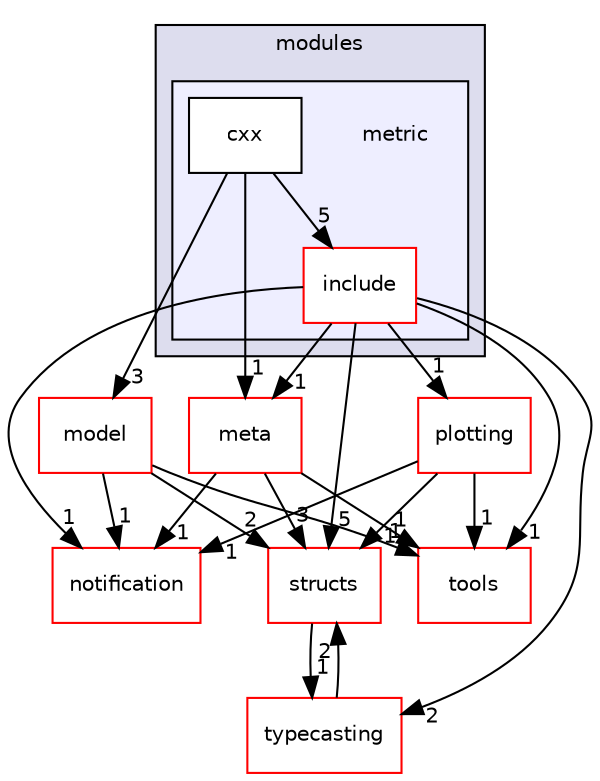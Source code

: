 digraph "metric" {
  compound=true
  node [ fontsize="10", fontname="Helvetica"];
  edge [ labelfontsize="10", labelfontname="Helvetica"];
  subgraph clusterdir_ee3c23494b4011e6a628e4900ef262df {
    graph [ bgcolor="#ddddee", pencolor="black", label="modules" fontname="Helvetica", fontsize="10", URL="dir_ee3c23494b4011e6a628e4900ef262df.html"]
  subgraph clusterdir_f23eacd29ab2b1e321b6736265057033 {
    graph [ bgcolor="#eeeeff", pencolor="black", label="" URL="dir_f23eacd29ab2b1e321b6736265057033.html"];
    dir_f23eacd29ab2b1e321b6736265057033 [shape=plaintext label="metric"];
    dir_db44ceecd2051a558abf1147fd795b17 [shape=box label="cxx" color="black" fillcolor="white" style="filled" URL="dir_db44ceecd2051a558abf1147fd795b17.html"];
    dir_2dfe5876b1c3e8432fb2f1155ada845d [shape=box label="include" color="red" fillcolor="white" style="filled" URL="dir_2dfe5876b1c3e8432fb2f1155ada845d.html"];
  }
  }
  dir_7e7898fd82fc7805c9d39fdbc62120b9 [shape=box label="meta" fillcolor="white" style="filled" color="red" URL="dir_7e7898fd82fc7805c9d39fdbc62120b9.html"];
  dir_9fd58bbf403f6bebb995a0271eeae5cc [shape=box label="model" fillcolor="white" style="filled" color="red" URL="dir_9fd58bbf403f6bebb995a0271eeae5cc.html"];
  dir_639930e6546076602fdb99daad4d48b4 [shape=box label="structs" fillcolor="white" style="filled" color="red" URL="dir_639930e6546076602fdb99daad4d48b4.html"];
  dir_7acf8b7ae8c4ffea2c3526657d8aa9e1 [shape=box label="notification" fillcolor="white" style="filled" color="red" URL="dir_7acf8b7ae8c4ffea2c3526657d8aa9e1.html"];
  dir_b60a80b5573f59b8d3124d04096ac72b [shape=box label="typecasting" fillcolor="white" style="filled" color="red" URL="dir_b60a80b5573f59b8d3124d04096ac72b.html"];
  dir_5a6a455a10ad41a65fe11efeedaed194 [shape=box label="plotting" fillcolor="white" style="filled" color="red" URL="dir_5a6a455a10ad41a65fe11efeedaed194.html"];
  dir_f0fdfbf866f75abaaae77c9c053e2c4e [shape=box label="tools" fillcolor="white" style="filled" color="red" URL="dir_f0fdfbf866f75abaaae77c9c053e2c4e.html"];
  dir_9fd58bbf403f6bebb995a0271eeae5cc->dir_639930e6546076602fdb99daad4d48b4 [headlabel="2", labeldistance=1.5 headhref="dir_000165_000080.html"];
  dir_9fd58bbf403f6bebb995a0271eeae5cc->dir_7acf8b7ae8c4ffea2c3526657d8aa9e1 [headlabel="1", labeldistance=1.5 headhref="dir_000165_000169.html"];
  dir_9fd58bbf403f6bebb995a0271eeae5cc->dir_f0fdfbf866f75abaaae77c9c053e2c4e [headlabel="1", labeldistance=1.5 headhref="dir_000165_000142.html"];
  dir_7e7898fd82fc7805c9d39fdbc62120b9->dir_639930e6546076602fdb99daad4d48b4 [headlabel="3", labeldistance=1.5 headhref="dir_000157_000080.html"];
  dir_7e7898fd82fc7805c9d39fdbc62120b9->dir_7acf8b7ae8c4ffea2c3526657d8aa9e1 [headlabel="1", labeldistance=1.5 headhref="dir_000157_000169.html"];
  dir_7e7898fd82fc7805c9d39fdbc62120b9->dir_f0fdfbf866f75abaaae77c9c053e2c4e [headlabel="1", labeldistance=1.5 headhref="dir_000157_000142.html"];
  dir_639930e6546076602fdb99daad4d48b4->dir_b60a80b5573f59b8d3124d04096ac72b [headlabel="1", labeldistance=1.5 headhref="dir_000080_000153.html"];
  dir_db44ceecd2051a558abf1147fd795b17->dir_7e7898fd82fc7805c9d39fdbc62120b9 [headlabel="1", labeldistance=1.5 headhref="dir_000079_000157.html"];
  dir_db44ceecd2051a558abf1147fd795b17->dir_9fd58bbf403f6bebb995a0271eeae5cc [headlabel="3", labeldistance=1.5 headhref="dir_000079_000165.html"];
  dir_db44ceecd2051a558abf1147fd795b17->dir_2dfe5876b1c3e8432fb2f1155ada845d [headlabel="5", labeldistance=1.5 headhref="dir_000079_000161.html"];
  dir_2dfe5876b1c3e8432fb2f1155ada845d->dir_7e7898fd82fc7805c9d39fdbc62120b9 [headlabel="1", labeldistance=1.5 headhref="dir_000161_000157.html"];
  dir_2dfe5876b1c3e8432fb2f1155ada845d->dir_639930e6546076602fdb99daad4d48b4 [headlabel="5", labeldistance=1.5 headhref="dir_000161_000080.html"];
  dir_2dfe5876b1c3e8432fb2f1155ada845d->dir_7acf8b7ae8c4ffea2c3526657d8aa9e1 [headlabel="1", labeldistance=1.5 headhref="dir_000161_000169.html"];
  dir_2dfe5876b1c3e8432fb2f1155ada845d->dir_b60a80b5573f59b8d3124d04096ac72b [headlabel="2", labeldistance=1.5 headhref="dir_000161_000153.html"];
  dir_2dfe5876b1c3e8432fb2f1155ada845d->dir_5a6a455a10ad41a65fe11efeedaed194 [headlabel="1", labeldistance=1.5 headhref="dir_000161_000190.html"];
  dir_2dfe5876b1c3e8432fb2f1155ada845d->dir_f0fdfbf866f75abaaae77c9c053e2c4e [headlabel="1", labeldistance=1.5 headhref="dir_000161_000142.html"];
  dir_b60a80b5573f59b8d3124d04096ac72b->dir_639930e6546076602fdb99daad4d48b4 [headlabel="2", labeldistance=1.5 headhref="dir_000153_000080.html"];
  dir_5a6a455a10ad41a65fe11efeedaed194->dir_639930e6546076602fdb99daad4d48b4 [headlabel="1", labeldistance=1.5 headhref="dir_000190_000080.html"];
  dir_5a6a455a10ad41a65fe11efeedaed194->dir_7acf8b7ae8c4ffea2c3526657d8aa9e1 [headlabel="1", labeldistance=1.5 headhref="dir_000190_000169.html"];
  dir_5a6a455a10ad41a65fe11efeedaed194->dir_f0fdfbf866f75abaaae77c9c053e2c4e [headlabel="1", labeldistance=1.5 headhref="dir_000190_000142.html"];
}
